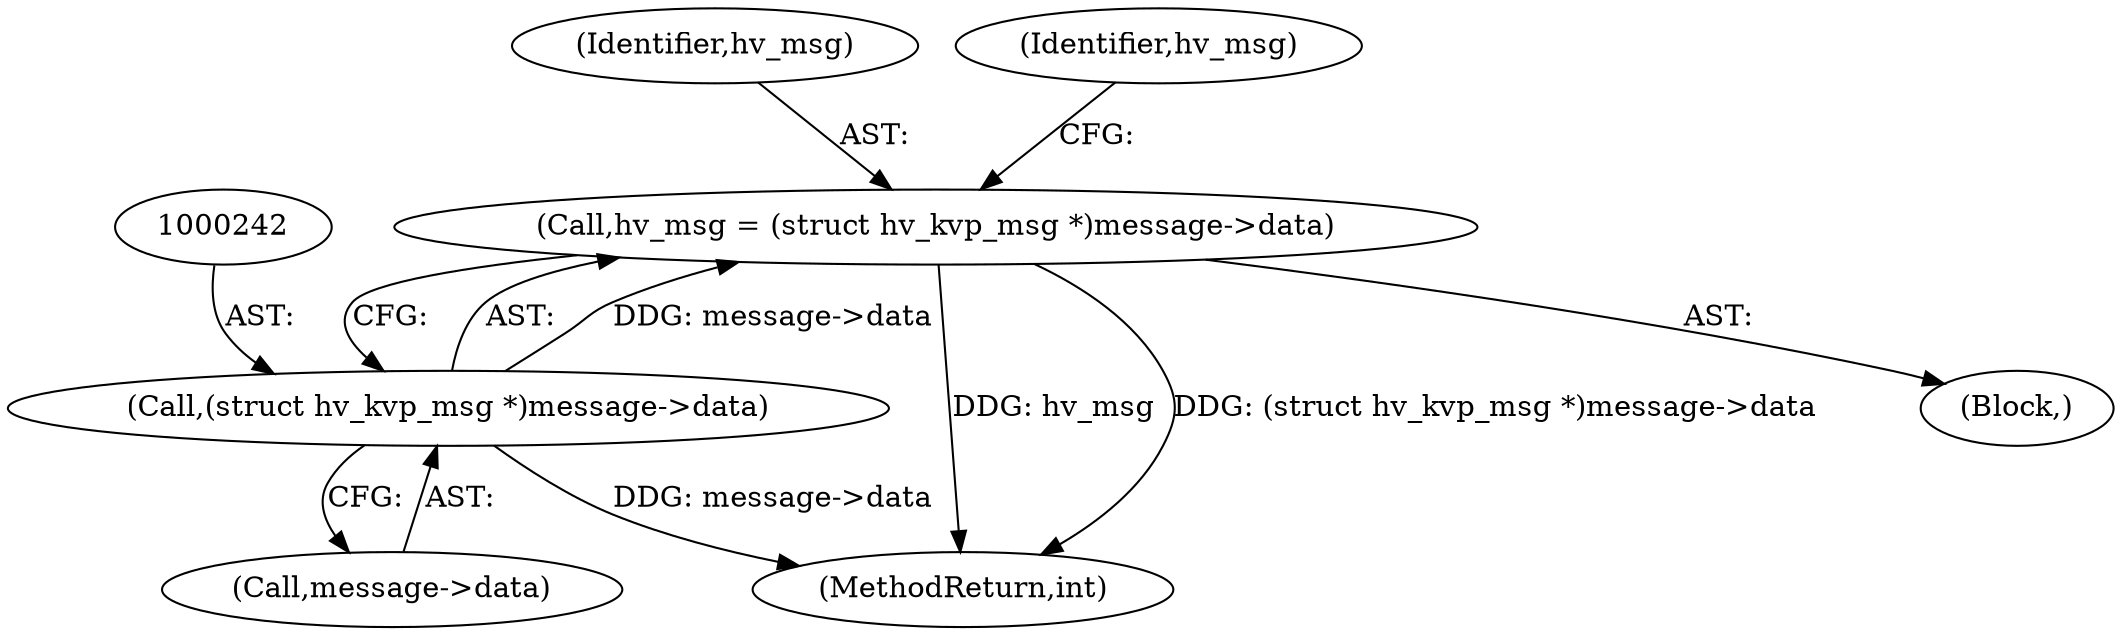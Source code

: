 digraph "0_linux_95a69adab9acfc3981c504737a2b6578e4d846ef@pointer" {
"1000239" [label="(Call,hv_msg = (struct hv_kvp_msg *)message->data)"];
"1000241" [label="(Call,(struct hv_kvp_msg *)message->data)"];
"1000876" [label="(MethodReturn,int)"];
"1000239" [label="(Call,hv_msg = (struct hv_kvp_msg *)message->data)"];
"1000241" [label="(Call,(struct hv_kvp_msg *)message->data)"];
"1000243" [label="(Call,message->data)"];
"1000110" [label="(Block,)"];
"1000240" [label="(Identifier,hv_msg)"];
"1000249" [label="(Identifier,hv_msg)"];
"1000239" -> "1000110"  [label="AST: "];
"1000239" -> "1000241"  [label="CFG: "];
"1000240" -> "1000239"  [label="AST: "];
"1000241" -> "1000239"  [label="AST: "];
"1000249" -> "1000239"  [label="CFG: "];
"1000239" -> "1000876"  [label="DDG: hv_msg"];
"1000239" -> "1000876"  [label="DDG: (struct hv_kvp_msg *)message->data"];
"1000241" -> "1000239"  [label="DDG: message->data"];
"1000241" -> "1000243"  [label="CFG: "];
"1000242" -> "1000241"  [label="AST: "];
"1000243" -> "1000241"  [label="AST: "];
"1000241" -> "1000876"  [label="DDG: message->data"];
}
